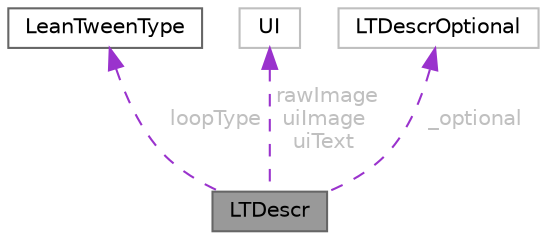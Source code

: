 digraph "LTDescr"
{
 // LATEX_PDF_SIZE
  bgcolor="transparent";
  edge [fontname=Helvetica,fontsize=10,labelfontname=Helvetica,labelfontsize=10];
  node [fontname=Helvetica,fontsize=10,shape=box,height=0.2,width=0.4];
  Node1 [id="Node000001",label="LTDescr",height=0.2,width=0.4,color="gray40", fillcolor="grey60", style="filled", fontcolor="black",tooltip=" "];
  Node2 -> Node1 [id="edge1_Node000001_Node000002",dir="back",color="darkorchid3",style="dashed",tooltip=" ",label=" loopType",fontcolor="grey" ];
  Node2 [id="Node000002",label="LeanTweenType",height=0.2,width=0.4,color="gray40", fillcolor="white", style="filled",URL="$class_lean_tween_type.html",tooltip=" "];
  Node3 -> Node1 [id="edge2_Node000001_Node000003",dir="back",color="darkorchid3",style="dashed",tooltip=" ",label=" rawImage\nuiImage\nuiText",fontcolor="grey" ];
  Node3 [id="Node000003",label="UI",height=0.2,width=0.4,color="grey75", fillcolor="white", style="filled",tooltip=" "];
  Node4 -> Node1 [id="edge3_Node000001_Node000004",dir="back",color="darkorchid3",style="dashed",tooltip=" ",label=" _optional",fontcolor="grey" ];
  Node4 [id="Node000004",label="LTDescrOptional",height=0.2,width=0.4,color="grey75", fillcolor="white", style="filled",URL="$class_l_t_descr_optional.html",tooltip=" "];
}
